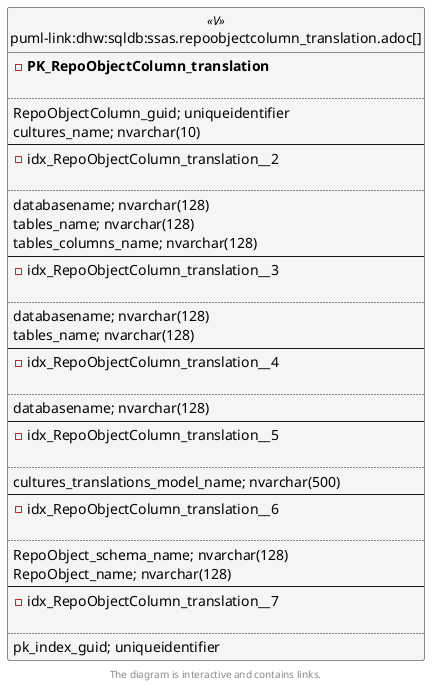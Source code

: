 @startuml
left to right direction
'top to bottom direction
hide circle
'avoide "." issues:
set namespaceSeparator none


skinparam class {
  BackgroundColor White
  BackgroundColor<<FN>> Yellow
  BackgroundColor<<FS>> Yellow
  BackgroundColor<<FT>> LightGray
  BackgroundColor<<IF>> Yellow
  BackgroundColor<<IS>> Yellow
  BackgroundColor<<P>> Aqua
  BackgroundColor<<PC>> Aqua
  BackgroundColor<<SN>> Yellow
  BackgroundColor<<SO>> SlateBlue
  BackgroundColor<<TF>> LightGray
  BackgroundColor<<TR>> Tomato
  BackgroundColor<<U>> White
  BackgroundColor<<V>> WhiteSmoke
  BackgroundColor<<X>> Aqua
  BackgroundColor<<external>> AliceBlue
}


entity "puml-link:dhw:sqldb:ssas.repoobjectcolumn_translation.adoc[]" as ssas.RepoObjectColumn_translation << V >> {
- **PK_RepoObjectColumn_translation**

..
RepoObjectColumn_guid; uniqueidentifier
cultures_name; nvarchar(10)
--
- idx_RepoObjectColumn_translation__2

..
databasename; nvarchar(128)
tables_name; nvarchar(128)
tables_columns_name; nvarchar(128)
--
- idx_RepoObjectColumn_translation__3

..
databasename; nvarchar(128)
tables_name; nvarchar(128)
--
- idx_RepoObjectColumn_translation__4

..
databasename; nvarchar(128)
--
- idx_RepoObjectColumn_translation__5

..
cultures_translations_model_name; nvarchar(500)
--
- idx_RepoObjectColumn_translation__6

..
RepoObject_schema_name; nvarchar(128)
RepoObject_name; nvarchar(128)
--
- idx_RepoObjectColumn_translation__7

..
pk_index_guid; uniqueidentifier
}

footer The diagram is interactive and contains links.
@enduml

